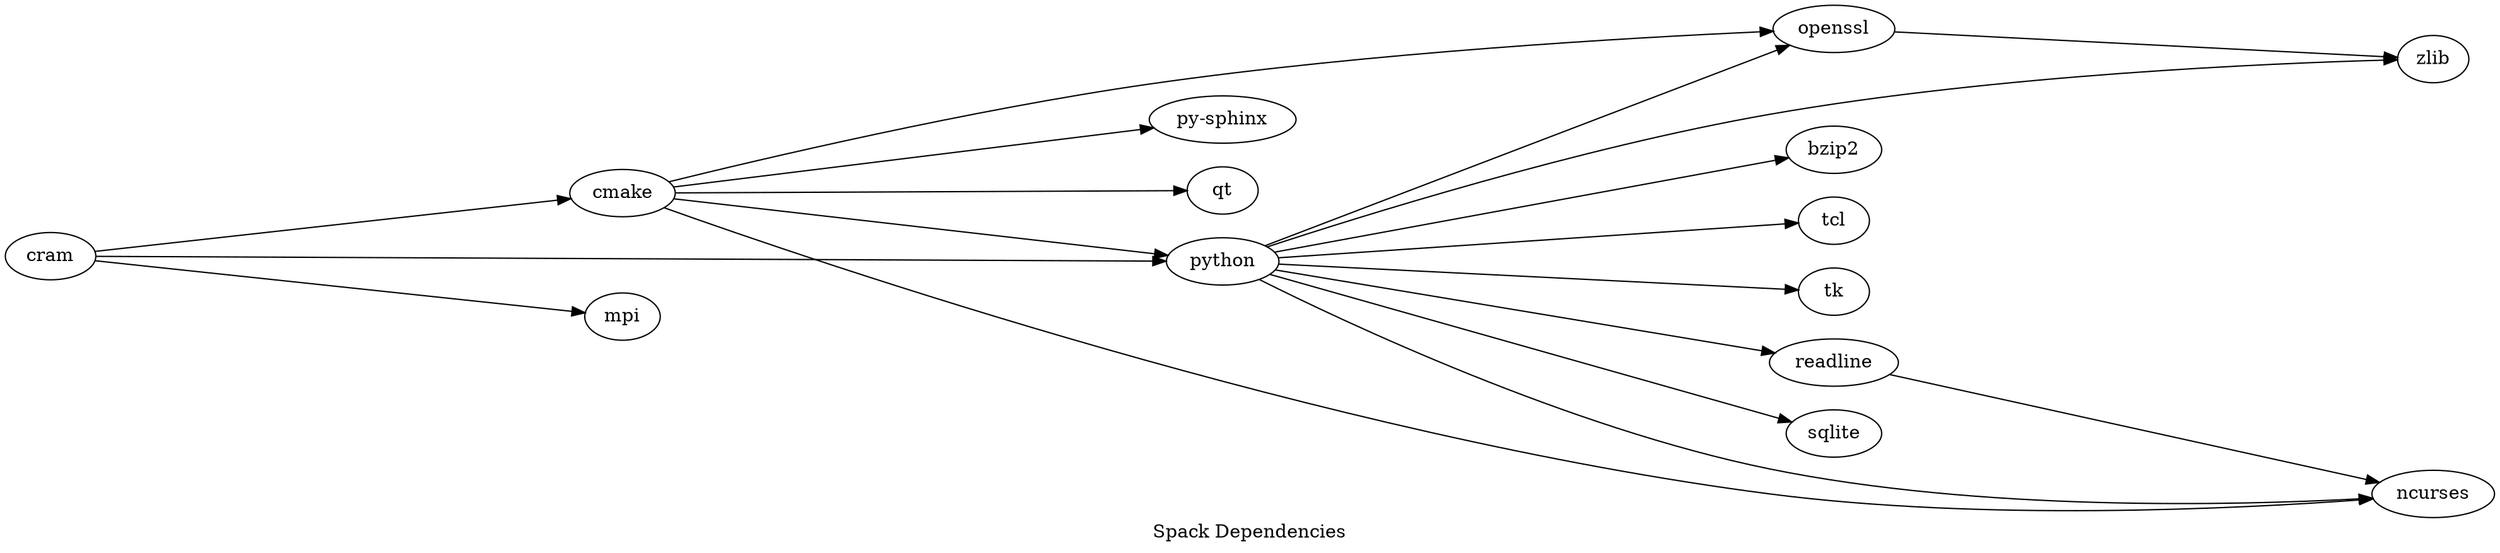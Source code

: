 digraph G {
  label = "Spack Dependencies"
  labelloc = "b"
  rankdir = "LR"
  ranksep = "5"

  "ncurses"                      [label="ncurses"]
  "openssl"                      [label="openssl"]
  "python"                       [label="python"]
  "sqlite"                       [label="sqlite"]
  "readline"                     [label="readline"]
  "cmake"                        [label="cmake"]
  "mpi"                          [label="mpi"]
  "bzip2"                        [label="bzip2"]
  "cram"                         [label="cram"]
  "zlib"                         [label="zlib"]

  "openssl" -> "zlib"
  "python" -> "bzip2"
  "python" -> "ncurses"
  "python" -> "zlib"
  "python" -> "openssl"
  "python" -> "sqlite"
  "python" -> "tcl"
  "python" -> "tk"
  "python" -> "readline"
  "readline" -> "ncurses"
  "cmake" -> "ncurses"
  "cmake" -> "python"
  "cmake" -> "py-sphinx"
  "cmake" -> "openssl"
  "cmake" -> "qt"
  "cram" -> "python"
  "cram" -> "cmake"
  "cram" -> "mpi"
}
